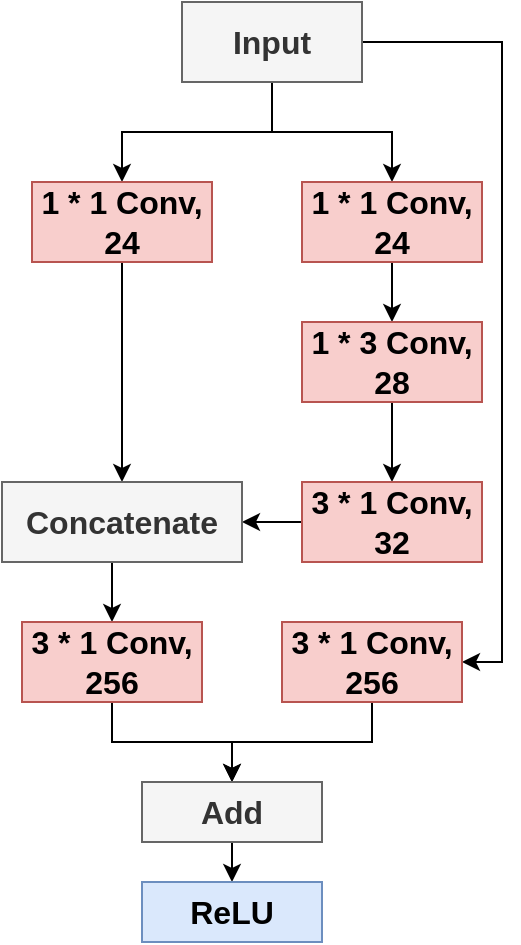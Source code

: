 <mxfile version="24.2.0" type="device">
  <diagram name="Page-1" id="yEiVheI6lge30i4Iofu3">
    <mxGraphModel dx="1434" dy="746" grid="1" gridSize="10" guides="1" tooltips="1" connect="1" arrows="1" fold="1" page="1" pageScale="1" pageWidth="827" pageHeight="1169" math="0" shadow="0">
      <root>
        <mxCell id="0" />
        <mxCell id="1" parent="0" />
        <mxCell id="hcDZTdP5PS0aj2bccaUB-6" value="" style="edgeStyle=orthogonalEdgeStyle;rounded=0;orthogonalLoop=1;jettySize=auto;html=1;" edge="1" parent="1" source="hcDZTdP5PS0aj2bccaUB-1" target="hcDZTdP5PS0aj2bccaUB-3">
          <mxGeometry relative="1" as="geometry" />
        </mxCell>
        <mxCell id="hcDZTdP5PS0aj2bccaUB-10" style="edgeStyle=orthogonalEdgeStyle;rounded=0;orthogonalLoop=1;jettySize=auto;html=1;exitX=0.5;exitY=1;exitDx=0;exitDy=0;entryX=0.5;entryY=0;entryDx=0;entryDy=0;" edge="1" parent="1" source="hcDZTdP5PS0aj2bccaUB-1" target="hcDZTdP5PS0aj2bccaUB-2">
          <mxGeometry relative="1" as="geometry" />
        </mxCell>
        <mxCell id="hcDZTdP5PS0aj2bccaUB-20" style="edgeStyle=orthogonalEdgeStyle;rounded=0;orthogonalLoop=1;jettySize=auto;html=1;exitX=1;exitY=0.5;exitDx=0;exitDy=0;entryX=1;entryY=0.5;entryDx=0;entryDy=0;" edge="1" parent="1" source="hcDZTdP5PS0aj2bccaUB-1" target="hcDZTdP5PS0aj2bccaUB-19">
          <mxGeometry relative="1" as="geometry" />
        </mxCell>
        <mxCell id="hcDZTdP5PS0aj2bccaUB-1" value="&lt;b&gt;&lt;font style=&quot;font-size: 16px;&quot;&gt;Input&lt;/font&gt;&lt;/b&gt;" style="rounded=0;whiteSpace=wrap;html=1;fillColor=#f5f5f5;fontColor=#333333;strokeColor=#666666;" vertex="1" parent="1">
          <mxGeometry x="120" y="60" width="90" height="40" as="geometry" />
        </mxCell>
        <mxCell id="hcDZTdP5PS0aj2bccaUB-13" style="edgeStyle=orthogonalEdgeStyle;rounded=0;orthogonalLoop=1;jettySize=auto;html=1;exitX=0.5;exitY=1;exitDx=0;exitDy=0;entryX=0.5;entryY=0;entryDx=0;entryDy=0;" edge="1" parent="1" source="hcDZTdP5PS0aj2bccaUB-2" target="hcDZTdP5PS0aj2bccaUB-12">
          <mxGeometry relative="1" as="geometry" />
        </mxCell>
        <mxCell id="hcDZTdP5PS0aj2bccaUB-2" value="&lt;b&gt;&lt;font style=&quot;font-size: 16px;&quot;&gt;1 * 1 Conv, 24&lt;/font&gt;&lt;/b&gt;" style="rounded=0;whiteSpace=wrap;html=1;fillColor=#f8cecc;strokeColor=#b85450;" vertex="1" parent="1">
          <mxGeometry x="45" y="150" width="90" height="40" as="geometry" />
        </mxCell>
        <mxCell id="hcDZTdP5PS0aj2bccaUB-8" style="edgeStyle=orthogonalEdgeStyle;rounded=0;orthogonalLoop=1;jettySize=auto;html=1;exitX=0.5;exitY=1;exitDx=0;exitDy=0;entryX=0.5;entryY=0;entryDx=0;entryDy=0;" edge="1" parent="1" source="hcDZTdP5PS0aj2bccaUB-3" target="hcDZTdP5PS0aj2bccaUB-4">
          <mxGeometry relative="1" as="geometry" />
        </mxCell>
        <mxCell id="hcDZTdP5PS0aj2bccaUB-3" value="&lt;b&gt;&lt;font style=&quot;font-size: 16px;&quot;&gt;1 * 1 Conv, 24&lt;/font&gt;&lt;/b&gt;" style="rounded=0;whiteSpace=wrap;html=1;fillColor=#f8cecc;strokeColor=#b85450;" vertex="1" parent="1">
          <mxGeometry x="180" y="150" width="90" height="40" as="geometry" />
        </mxCell>
        <mxCell id="hcDZTdP5PS0aj2bccaUB-9" style="edgeStyle=orthogonalEdgeStyle;rounded=0;orthogonalLoop=1;jettySize=auto;html=1;exitX=0.5;exitY=1;exitDx=0;exitDy=0;entryX=0.5;entryY=0;entryDx=0;entryDy=0;" edge="1" parent="1" source="hcDZTdP5PS0aj2bccaUB-4" target="hcDZTdP5PS0aj2bccaUB-5">
          <mxGeometry relative="1" as="geometry" />
        </mxCell>
        <mxCell id="hcDZTdP5PS0aj2bccaUB-4" value="&lt;b&gt;&lt;font style=&quot;font-size: 16px;&quot;&gt;1 * 3 Conv, 28&lt;/font&gt;&lt;/b&gt;" style="rounded=0;whiteSpace=wrap;html=1;fillColor=#f8cecc;strokeColor=#b85450;" vertex="1" parent="1">
          <mxGeometry x="180" y="220" width="90" height="40" as="geometry" />
        </mxCell>
        <mxCell id="hcDZTdP5PS0aj2bccaUB-14" style="edgeStyle=orthogonalEdgeStyle;rounded=0;orthogonalLoop=1;jettySize=auto;html=1;exitX=0;exitY=0.5;exitDx=0;exitDy=0;entryX=1;entryY=0.5;entryDx=0;entryDy=0;" edge="1" parent="1" source="hcDZTdP5PS0aj2bccaUB-5" target="hcDZTdP5PS0aj2bccaUB-12">
          <mxGeometry relative="1" as="geometry" />
        </mxCell>
        <mxCell id="hcDZTdP5PS0aj2bccaUB-5" value="&lt;b&gt;&lt;font style=&quot;font-size: 16px;&quot;&gt;3 * 1 Conv, 32&lt;/font&gt;&lt;/b&gt;" style="rounded=0;whiteSpace=wrap;html=1;fillColor=#f8cecc;strokeColor=#b85450;" vertex="1" parent="1">
          <mxGeometry x="180" y="300" width="90" height="40" as="geometry" />
        </mxCell>
        <mxCell id="hcDZTdP5PS0aj2bccaUB-18" style="edgeStyle=orthogonalEdgeStyle;rounded=0;orthogonalLoop=1;jettySize=auto;html=1;exitX=0.5;exitY=1;exitDx=0;exitDy=0;entryX=0.5;entryY=0;entryDx=0;entryDy=0;" edge="1" parent="1" source="hcDZTdP5PS0aj2bccaUB-12" target="hcDZTdP5PS0aj2bccaUB-15">
          <mxGeometry relative="1" as="geometry" />
        </mxCell>
        <mxCell id="hcDZTdP5PS0aj2bccaUB-12" value="&lt;b&gt;&lt;font style=&quot;font-size: 16px;&quot;&gt;Concatenate&lt;/font&gt;&lt;/b&gt;" style="rounded=0;whiteSpace=wrap;html=1;fillColor=#f5f5f5;fontColor=#333333;strokeColor=#666666;" vertex="1" parent="1">
          <mxGeometry x="30" y="300" width="120" height="40" as="geometry" />
        </mxCell>
        <mxCell id="hcDZTdP5PS0aj2bccaUB-22" style="edgeStyle=orthogonalEdgeStyle;rounded=0;orthogonalLoop=1;jettySize=auto;html=1;exitX=0.5;exitY=1;exitDx=0;exitDy=0;entryX=0.5;entryY=0;entryDx=0;entryDy=0;" edge="1" parent="1" source="hcDZTdP5PS0aj2bccaUB-15" target="hcDZTdP5PS0aj2bccaUB-21">
          <mxGeometry relative="1" as="geometry" />
        </mxCell>
        <mxCell id="hcDZTdP5PS0aj2bccaUB-15" value="&lt;b&gt;&lt;font style=&quot;font-size: 16px;&quot;&gt;3 * 1 Conv, 256&lt;/font&gt;&lt;/b&gt;" style="rounded=0;whiteSpace=wrap;html=1;fillColor=#f8cecc;strokeColor=#b85450;" vertex="1" parent="1">
          <mxGeometry x="40" y="370" width="90" height="40" as="geometry" />
        </mxCell>
        <mxCell id="hcDZTdP5PS0aj2bccaUB-23" style="edgeStyle=orthogonalEdgeStyle;rounded=0;orthogonalLoop=1;jettySize=auto;html=1;exitX=0.5;exitY=1;exitDx=0;exitDy=0;entryX=0.5;entryY=0;entryDx=0;entryDy=0;" edge="1" parent="1" source="hcDZTdP5PS0aj2bccaUB-19" target="hcDZTdP5PS0aj2bccaUB-21">
          <mxGeometry relative="1" as="geometry" />
        </mxCell>
        <mxCell id="hcDZTdP5PS0aj2bccaUB-19" value="&lt;b&gt;&lt;font style=&quot;font-size: 16px;&quot;&gt;3 * 1 Conv, 256&lt;/font&gt;&lt;/b&gt;" style="rounded=0;whiteSpace=wrap;html=1;fillColor=#f8cecc;strokeColor=#b85450;" vertex="1" parent="1">
          <mxGeometry x="170" y="370" width="90" height="40" as="geometry" />
        </mxCell>
        <mxCell id="hcDZTdP5PS0aj2bccaUB-26" style="edgeStyle=orthogonalEdgeStyle;rounded=0;orthogonalLoop=1;jettySize=auto;html=1;exitX=0.5;exitY=1;exitDx=0;exitDy=0;entryX=0.5;entryY=0;entryDx=0;entryDy=0;" edge="1" parent="1" source="hcDZTdP5PS0aj2bccaUB-21" target="hcDZTdP5PS0aj2bccaUB-24">
          <mxGeometry relative="1" as="geometry" />
        </mxCell>
        <mxCell id="hcDZTdP5PS0aj2bccaUB-21" value="&lt;b&gt;&lt;font style=&quot;font-size: 16px;&quot;&gt;Add&lt;/font&gt;&lt;/b&gt;" style="rounded=0;whiteSpace=wrap;html=1;fillColor=#f5f5f5;fontColor=#333333;strokeColor=#666666;" vertex="1" parent="1">
          <mxGeometry x="100" y="450" width="90" height="30" as="geometry" />
        </mxCell>
        <mxCell id="hcDZTdP5PS0aj2bccaUB-24" value="&lt;b&gt;&lt;font style=&quot;font-size: 16px;&quot;&gt;ReLU&lt;/font&gt;&lt;/b&gt;" style="rounded=0;whiteSpace=wrap;html=1;fillColor=#dae8fc;strokeColor=#6c8ebf;" vertex="1" parent="1">
          <mxGeometry x="100" y="500" width="90" height="30" as="geometry" />
        </mxCell>
      </root>
    </mxGraphModel>
  </diagram>
</mxfile>
